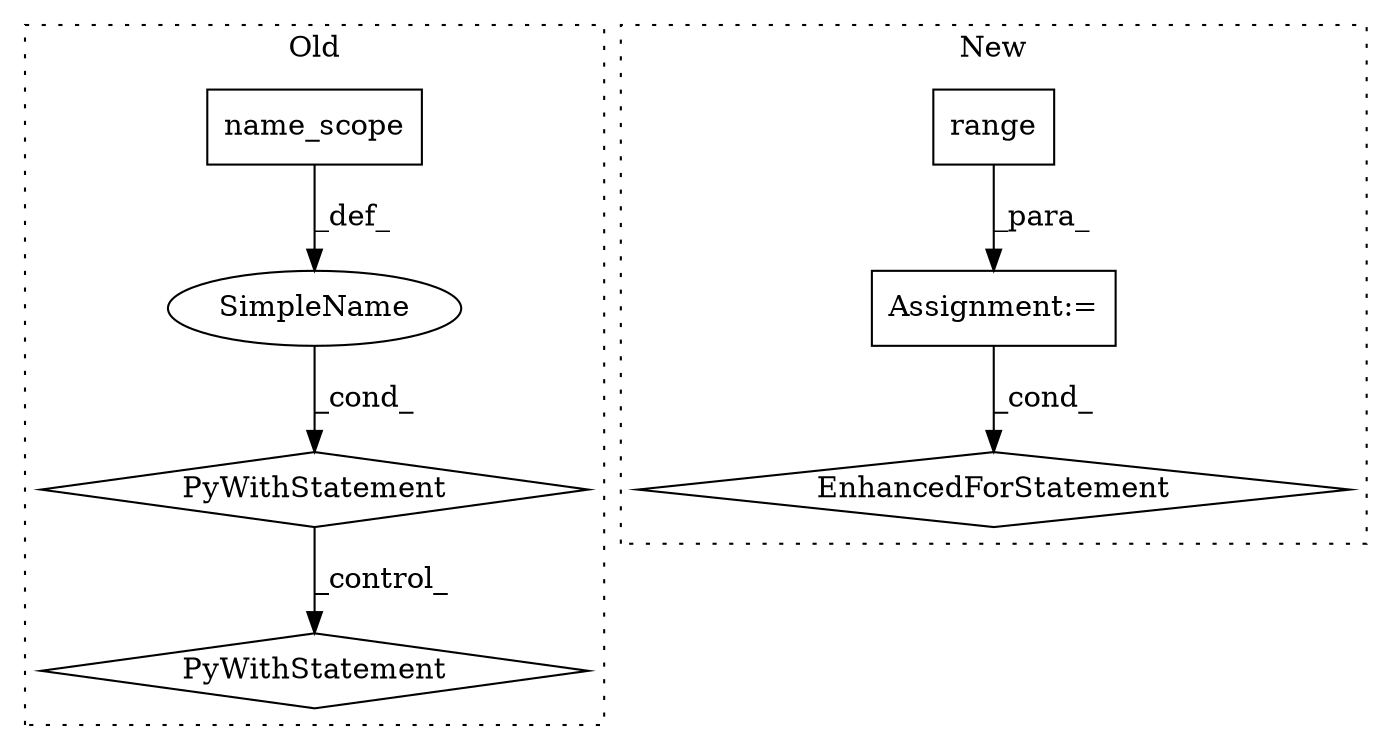 digraph G {
subgraph cluster0 {
1 [label="name_scope" a="32" s="28605,28625" l="11,1" shape="box"];
4 [label="PyWithStatement" a="104" s="28584,28626" l="10,2" shape="diamond"];
5 [label="SimpleName" a="42" s="" l="" shape="ellipse"];
6 [label="PyWithStatement" a="104" s="28636,28682" l="10,2" shape="diamond"];
label = "Old";
style="dotted";
}
subgraph cluster1 {
2 [label="range" a="32" s="30649,30666" l="6,1" shape="box"];
3 [label="EnhancedForStatement" a="70" s="30588,30667" l="53,2" shape="diamond"];
7 [label="Assignment:=" a="7" s="30588,30667" l="53,2" shape="box"];
label = "New";
style="dotted";
}
1 -> 5 [label="_def_"];
2 -> 7 [label="_para_"];
4 -> 6 [label="_control_"];
5 -> 4 [label="_cond_"];
7 -> 3 [label="_cond_"];
}